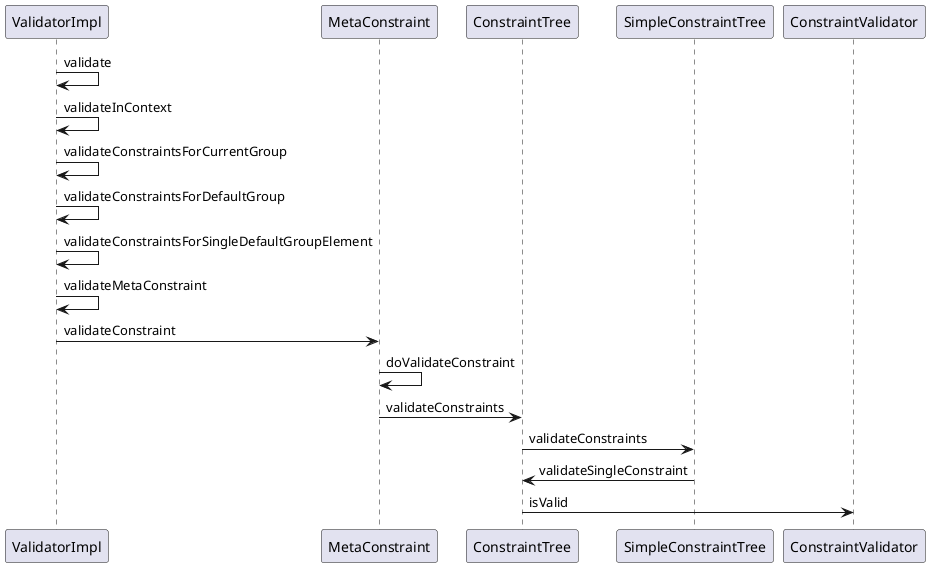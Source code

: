 @startuml

ValidatorImpl -> ValidatorImpl : validate
ValidatorImpl -> ValidatorImpl : validateInContext
ValidatorImpl -> ValidatorImpl : validateConstraintsForCurrentGroup
ValidatorImpl -> ValidatorImpl : validateConstraintsForDefaultGroup
ValidatorImpl -> ValidatorImpl : validateConstraintsForSingleDefaultGroupElement
ValidatorImpl -> ValidatorImpl : validateMetaConstraint
ValidatorImpl -> MetaConstraint : validateConstraint
MetaConstraint -> MetaConstraint : doValidateConstraint
MetaConstraint -> ConstraintTree : validateConstraints
ConstraintTree -> SimpleConstraintTree : validateConstraints
SimpleConstraintTree -> ConstraintTree : validateSingleConstraint
ConstraintTree -> ConstraintValidator : isValid

@enduml
